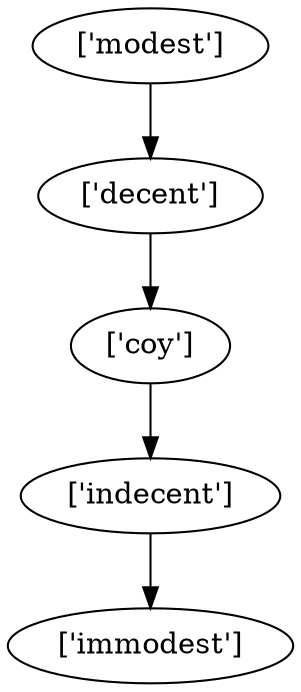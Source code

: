 strict digraph  {
	"['modest']" -> "['decent']";
	"['decent']" -> "['coy']";
	"['coy']" -> "['indecent']";
	"['indecent']" -> "['immodest']";
}
